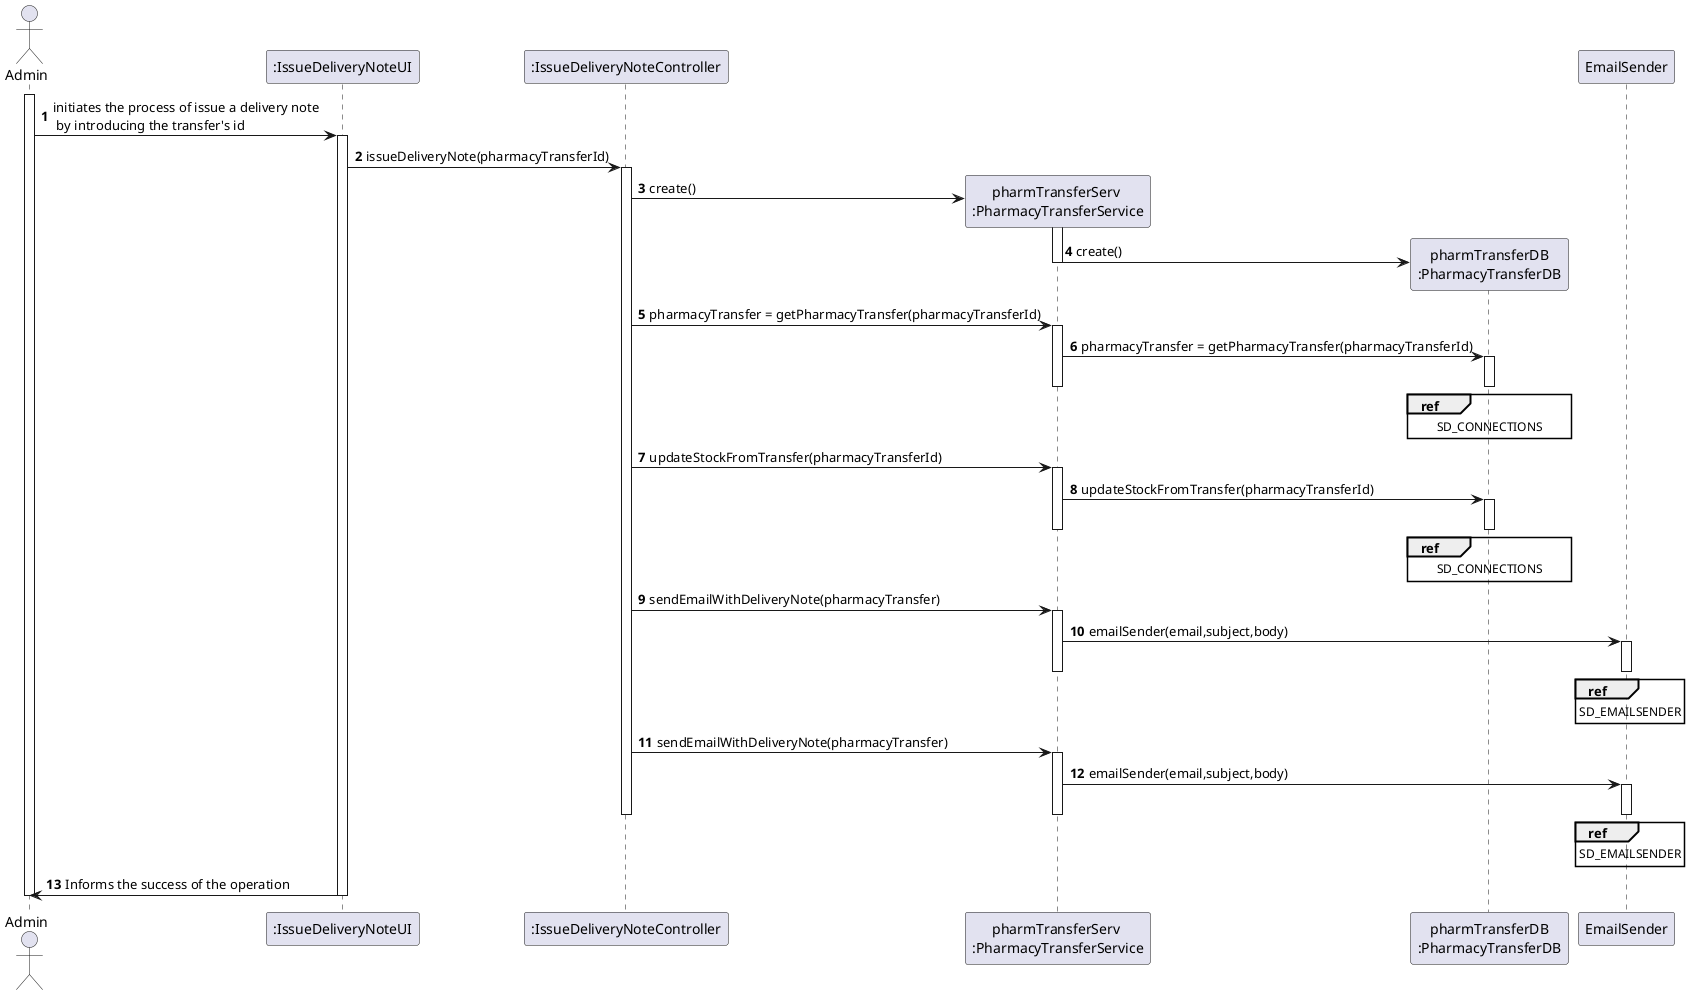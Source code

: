 @startuml
autonumber
actor "Admin" as ADMIN

participant ":IssueDeliveryNoteUI" as UI
participant ":IssueDeliveryNoteController" as CTRL
participant "pharmTransferServ \n:PharmacyTransferService" as PTS
participant "pharmTransferDB\n:PharmacyTransferDB" as PTDB
participant "EmailSender" as E

activate ADMIN

ADMIN -> UI :initiates the process of issue a delivery note  \n by introducing the transfer's id
activate UI
UI -> CTRL : issueDeliveryNote(pharmacyTransferId)
activate CTRL
CTRL -> PTS** : create()
activate PTS
PTS -> PTDB** : create()
deactivate PTS
CTRL -> PTS : pharmacyTransfer = getPharmacyTransfer(pharmacyTransferId)
activate PTS
PTS -> PTDB : pharmacyTransfer = getPharmacyTransfer(pharmacyTransferId)
activate PTDB
ref over PTDB
SD_CONNECTIONS
end
deactivate PTDB
deactivate PTS
CTRL -> PTS : updateStockFromTransfer(pharmacyTransferId)
activate PTS
PTS -> PTDB : updateStockFromTransfer(pharmacyTransferId)
activate PTDB
ref over PTDB
SD_CONNECTIONS
end
deactivate PTDB
deactivate PTS
CTRL -> PTS : sendEmailWithDeliveryNote(pharmacyTransfer)
activate PTS
PTS -> E : emailSender(email,subject,body)
activate E
ref over E
SD_EMAILSENDER
end
deactivate E
deactivate PTS
CTRL -> PTS : sendEmailWithDeliveryNote(pharmacyTransfer)
activate PTS
PTS -> E : emailSender(email,subject,body)
activate E
ref over E
SD_EMAILSENDER
end
deactivate E
deactivate PTS
deactivate CTRL
UI -> ADMIN : Informs the success of the operation
deactivate UI

deactivate ADMIN

@enduml
